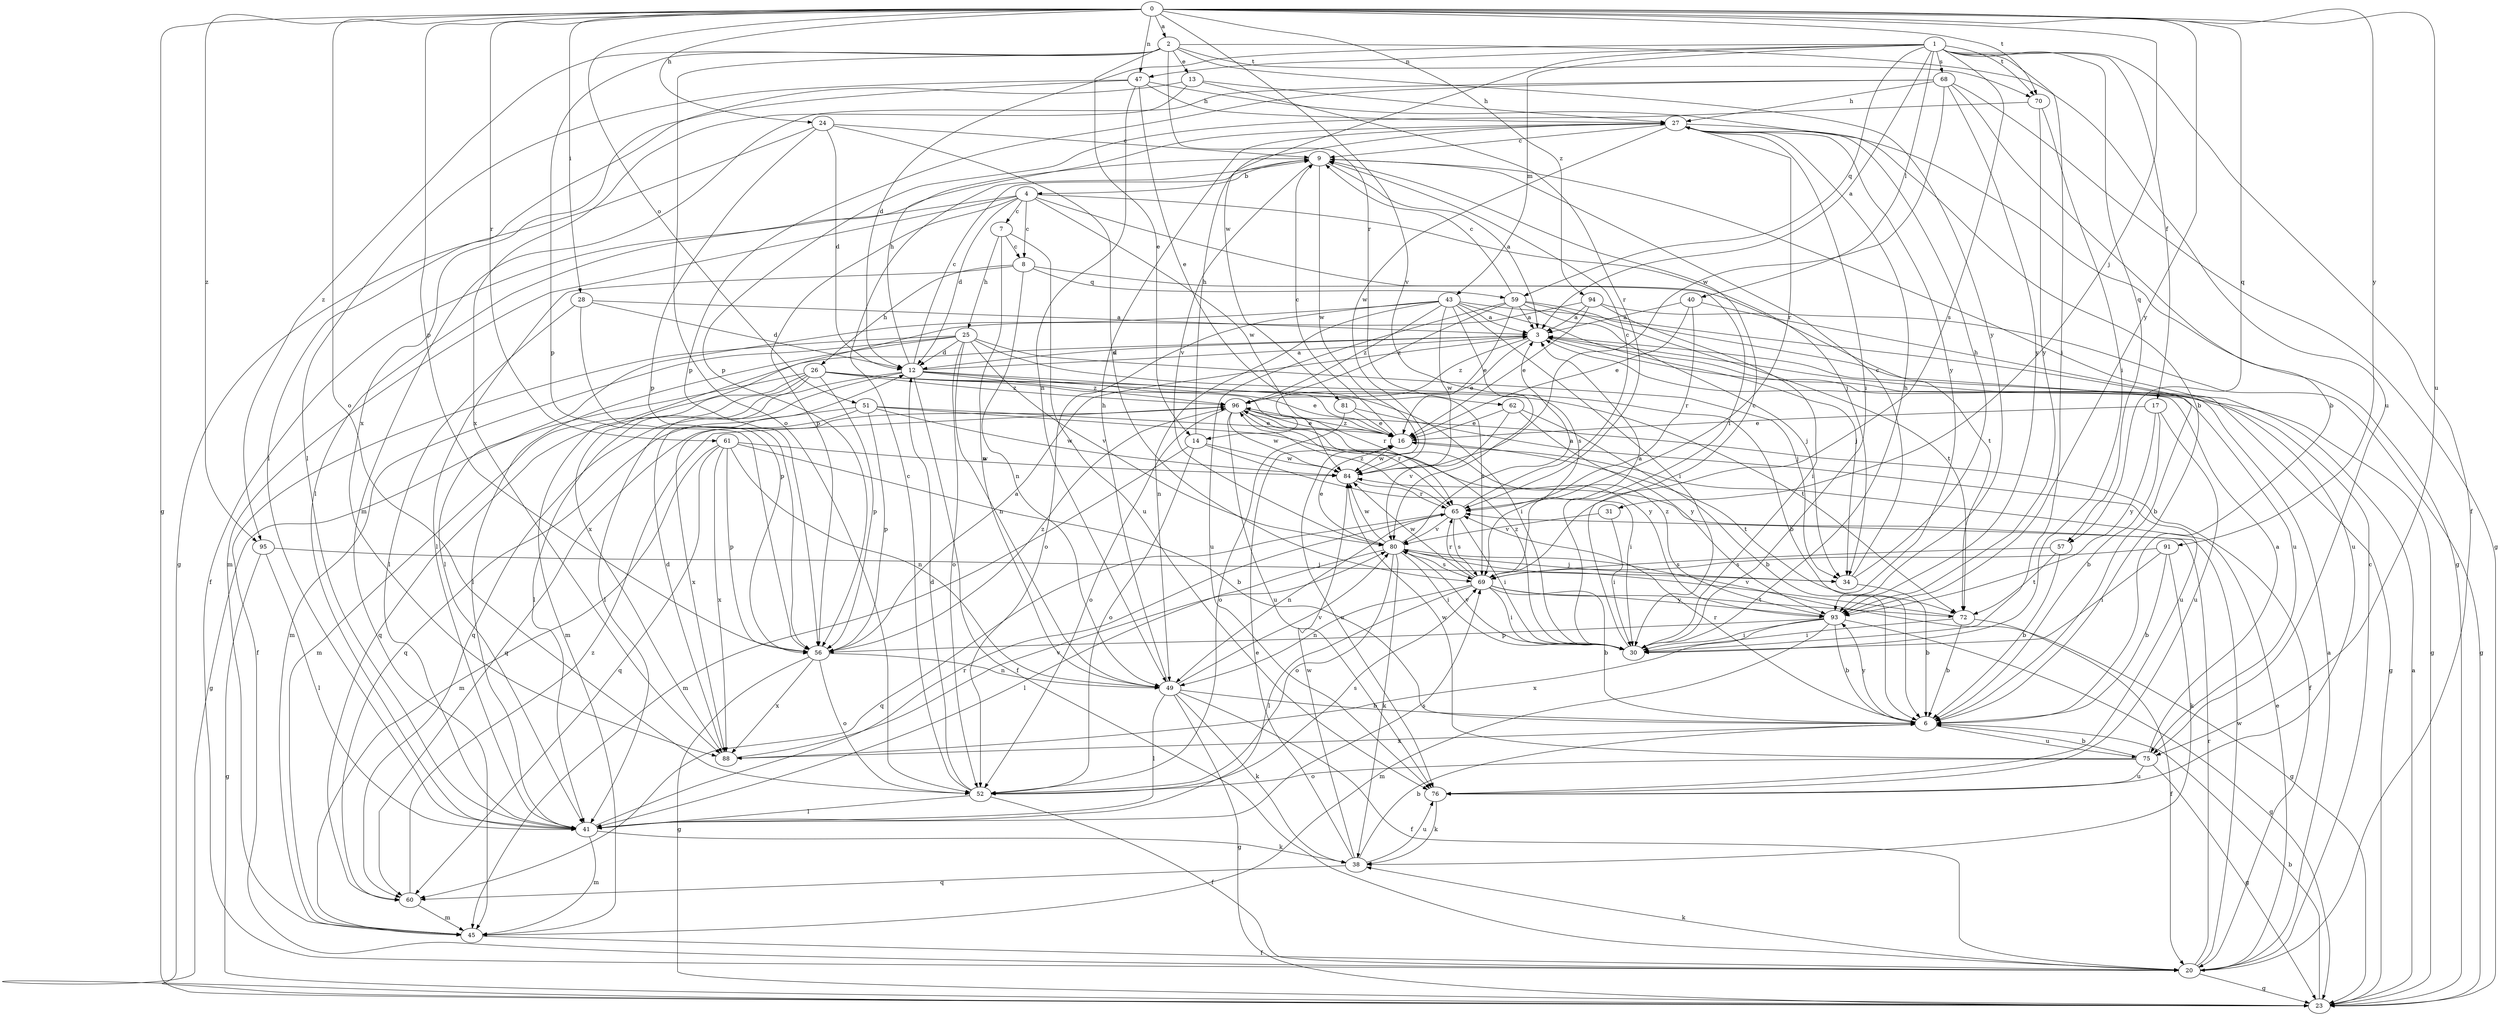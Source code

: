 strict digraph  {
0;
1;
2;
3;
4;
6;
7;
8;
9;
12;
13;
14;
16;
17;
20;
23;
24;
25;
26;
27;
28;
30;
31;
34;
38;
40;
41;
43;
45;
47;
49;
51;
52;
56;
57;
59;
60;
61;
62;
65;
68;
69;
70;
72;
75;
76;
80;
81;
84;
88;
91;
93;
94;
95;
96;
0 -> 2  [label=a];
0 -> 23  [label=g];
0 -> 24  [label=h];
0 -> 28  [label=i];
0 -> 31  [label=j];
0 -> 47  [label=n];
0 -> 51  [label=o];
0 -> 52  [label=o];
0 -> 56  [label=p];
0 -> 57  [label=q];
0 -> 61  [label=r];
0 -> 70  [label=t];
0 -> 75  [label=u];
0 -> 80  [label=v];
0 -> 91  [label=y];
0 -> 93  [label=y];
0 -> 94  [label=z];
0 -> 95  [label=z];
1 -> 3  [label=a];
1 -> 12  [label=d];
1 -> 17  [label=f];
1 -> 20  [label=f];
1 -> 30  [label=i];
1 -> 40  [label=l];
1 -> 43  [label=m];
1 -> 47  [label=n];
1 -> 57  [label=q];
1 -> 59  [label=q];
1 -> 68  [label=s];
1 -> 69  [label=s];
1 -> 70  [label=t];
1 -> 81  [label=w];
2 -> 13  [label=e];
2 -> 14  [label=e];
2 -> 52  [label=o];
2 -> 56  [label=p];
2 -> 62  [label=r];
2 -> 70  [label=t];
2 -> 75  [label=u];
2 -> 93  [label=y];
2 -> 95  [label=z];
3 -> 12  [label=d];
3 -> 14  [label=e];
3 -> 23  [label=g];
3 -> 45  [label=m];
3 -> 75  [label=u];
3 -> 96  [label=z];
4 -> 7  [label=c];
4 -> 8  [label=c];
4 -> 12  [label=d];
4 -> 20  [label=f];
4 -> 30  [label=i];
4 -> 34  [label=j];
4 -> 45  [label=m];
4 -> 56  [label=p];
4 -> 84  [label=w];
6 -> 65  [label=r];
6 -> 75  [label=u];
6 -> 88  [label=x];
6 -> 93  [label=y];
7 -> 8  [label=c];
7 -> 25  [label=h];
7 -> 49  [label=n];
7 -> 76  [label=u];
8 -> 26  [label=h];
8 -> 41  [label=l];
8 -> 49  [label=n];
8 -> 59  [label=q];
8 -> 72  [label=t];
9 -> 3  [label=a];
9 -> 4  [label=b];
9 -> 41  [label=l];
9 -> 80  [label=v];
9 -> 84  [label=w];
12 -> 3  [label=a];
12 -> 9  [label=c];
12 -> 16  [label=e];
12 -> 20  [label=f];
12 -> 27  [label=h];
12 -> 41  [label=l];
12 -> 60  [label=q];
12 -> 69  [label=s];
12 -> 96  [label=z];
13 -> 27  [label=h];
13 -> 41  [label=l];
13 -> 65  [label=r];
13 -> 88  [label=x];
14 -> 27  [label=h];
14 -> 30  [label=i];
14 -> 45  [label=m];
14 -> 52  [label=o];
14 -> 84  [label=w];
16 -> 9  [label=c];
16 -> 72  [label=t];
16 -> 76  [label=u];
16 -> 84  [label=w];
16 -> 96  [label=z];
17 -> 6  [label=b];
17 -> 16  [label=e];
17 -> 76  [label=u];
17 -> 93  [label=y];
20 -> 3  [label=a];
20 -> 9  [label=c];
20 -> 16  [label=e];
20 -> 23  [label=g];
20 -> 38  [label=k];
20 -> 65  [label=r];
20 -> 84  [label=w];
23 -> 3  [label=a];
23 -> 6  [label=b];
24 -> 9  [label=c];
24 -> 12  [label=d];
24 -> 23  [label=g];
24 -> 56  [label=p];
24 -> 69  [label=s];
25 -> 6  [label=b];
25 -> 12  [label=d];
25 -> 20  [label=f];
25 -> 34  [label=j];
25 -> 41  [label=l];
25 -> 45  [label=m];
25 -> 49  [label=n];
25 -> 52  [label=o];
25 -> 80  [label=v];
26 -> 23  [label=g];
26 -> 30  [label=i];
26 -> 41  [label=l];
26 -> 45  [label=m];
26 -> 56  [label=p];
26 -> 60  [label=q];
26 -> 65  [label=r];
26 -> 72  [label=t];
26 -> 96  [label=z];
27 -> 9  [label=c];
27 -> 23  [label=g];
27 -> 30  [label=i];
27 -> 65  [label=r];
27 -> 84  [label=w];
27 -> 93  [label=y];
28 -> 3  [label=a];
28 -> 12  [label=d];
28 -> 41  [label=l];
28 -> 56  [label=p];
30 -> 9  [label=c];
30 -> 27  [label=h];
30 -> 80  [label=v];
30 -> 96  [label=z];
31 -> 30  [label=i];
31 -> 80  [label=v];
34 -> 6  [label=b];
34 -> 9  [label=c];
34 -> 27  [label=h];
38 -> 6  [label=b];
38 -> 16  [label=e];
38 -> 60  [label=q];
38 -> 76  [label=u];
38 -> 84  [label=w];
40 -> 3  [label=a];
40 -> 16  [label=e];
40 -> 65  [label=r];
40 -> 76  [label=u];
41 -> 38  [label=k];
41 -> 45  [label=m];
41 -> 65  [label=r];
41 -> 69  [label=s];
43 -> 3  [label=a];
43 -> 23  [label=g];
43 -> 30  [label=i];
43 -> 34  [label=j];
43 -> 41  [label=l];
43 -> 49  [label=n];
43 -> 52  [label=o];
43 -> 69  [label=s];
43 -> 84  [label=w];
43 -> 96  [label=z];
45 -> 20  [label=f];
47 -> 6  [label=b];
47 -> 16  [label=e];
47 -> 27  [label=h];
47 -> 41  [label=l];
47 -> 49  [label=n];
47 -> 88  [label=x];
49 -> 6  [label=b];
49 -> 20  [label=f];
49 -> 23  [label=g];
49 -> 27  [label=h];
49 -> 38  [label=k];
49 -> 41  [label=l];
49 -> 80  [label=v];
51 -> 16  [label=e];
51 -> 56  [label=p];
51 -> 60  [label=q];
51 -> 84  [label=w];
51 -> 88  [label=x];
51 -> 93  [label=y];
52 -> 9  [label=c];
52 -> 12  [label=d];
52 -> 20  [label=f];
52 -> 41  [label=l];
52 -> 69  [label=s];
56 -> 3  [label=a];
56 -> 23  [label=g];
56 -> 49  [label=n];
56 -> 52  [label=o];
56 -> 88  [label=x];
56 -> 96  [label=z];
57 -> 6  [label=b];
57 -> 69  [label=s];
57 -> 72  [label=t];
59 -> 3  [label=a];
59 -> 6  [label=b];
59 -> 9  [label=c];
59 -> 16  [label=e];
59 -> 34  [label=j];
59 -> 72  [label=t];
59 -> 76  [label=u];
59 -> 96  [label=z];
60 -> 45  [label=m];
60 -> 96  [label=z];
61 -> 6  [label=b];
61 -> 45  [label=m];
61 -> 49  [label=n];
61 -> 56  [label=p];
61 -> 60  [label=q];
61 -> 84  [label=w];
61 -> 88  [label=x];
62 -> 6  [label=b];
62 -> 16  [label=e];
62 -> 80  [label=v];
62 -> 93  [label=y];
65 -> 9  [label=c];
65 -> 30  [label=i];
65 -> 49  [label=n];
65 -> 60  [label=q];
65 -> 69  [label=s];
65 -> 80  [label=v];
65 -> 96  [label=z];
68 -> 6  [label=b];
68 -> 23  [label=g];
68 -> 27  [label=h];
68 -> 45  [label=m];
68 -> 56  [label=p];
68 -> 84  [label=w];
68 -> 93  [label=y];
69 -> 3  [label=a];
69 -> 6  [label=b];
69 -> 30  [label=i];
69 -> 41  [label=l];
69 -> 49  [label=n];
69 -> 65  [label=r];
69 -> 72  [label=t];
69 -> 84  [label=w];
69 -> 93  [label=y];
70 -> 30  [label=i];
70 -> 56  [label=p];
70 -> 93  [label=y];
72 -> 6  [label=b];
72 -> 20  [label=f];
72 -> 30  [label=i];
72 -> 80  [label=v];
75 -> 3  [label=a];
75 -> 6  [label=b];
75 -> 23  [label=g];
75 -> 52  [label=o];
75 -> 76  [label=u];
75 -> 84  [label=w];
76 -> 38  [label=k];
80 -> 3  [label=a];
80 -> 16  [label=e];
80 -> 23  [label=g];
80 -> 30  [label=i];
80 -> 34  [label=j];
80 -> 38  [label=k];
80 -> 41  [label=l];
80 -> 52  [label=o];
80 -> 69  [label=s];
80 -> 84  [label=w];
81 -> 16  [label=e];
81 -> 52  [label=o];
81 -> 76  [label=u];
84 -> 65  [label=r];
88 -> 12  [label=d];
88 -> 80  [label=v];
91 -> 6  [label=b];
91 -> 30  [label=i];
91 -> 38  [label=k];
91 -> 69  [label=s];
93 -> 6  [label=b];
93 -> 23  [label=g];
93 -> 30  [label=i];
93 -> 45  [label=m];
93 -> 56  [label=p];
93 -> 88  [label=x];
93 -> 96  [label=z];
94 -> 3  [label=a];
94 -> 16  [label=e];
94 -> 23  [label=g];
94 -> 30  [label=i];
94 -> 88  [label=x];
95 -> 23  [label=g];
95 -> 34  [label=j];
95 -> 41  [label=l];
96 -> 16  [label=e];
96 -> 20  [label=f];
96 -> 52  [label=o];
96 -> 60  [label=q];
96 -> 65  [label=r];
96 -> 76  [label=u];
96 -> 84  [label=w];
}
